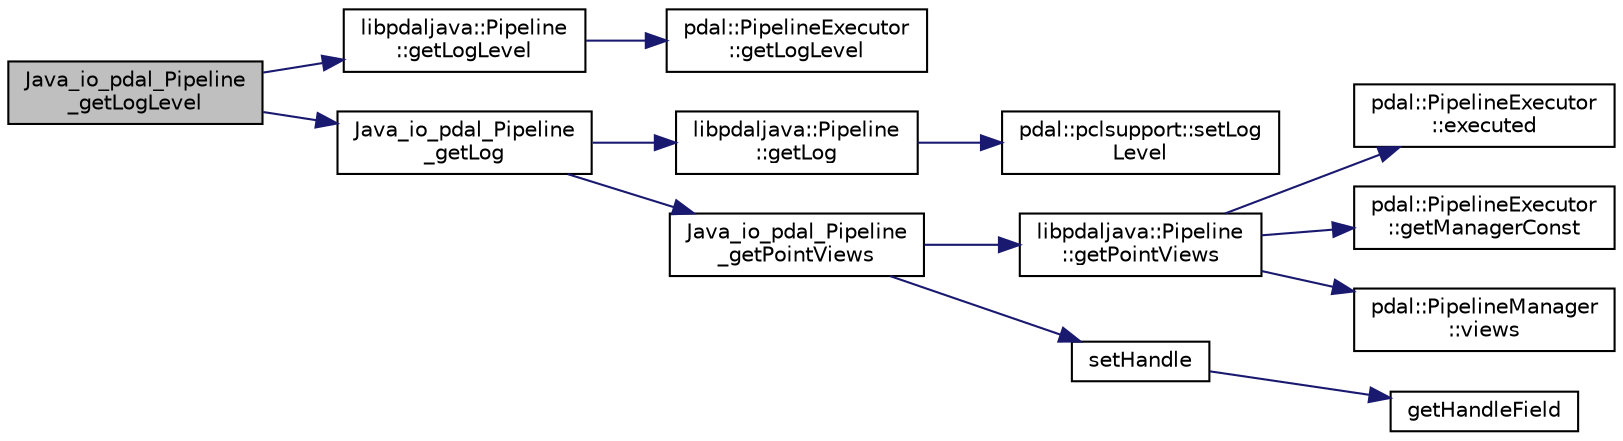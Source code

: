 digraph "Java_io_pdal_Pipeline_getLogLevel"
{
  edge [fontname="Helvetica",fontsize="10",labelfontname="Helvetica",labelfontsize="10"];
  node [fontname="Helvetica",fontsize="10",shape=record];
  rankdir="LR";
  Node1 [label="Java_io_pdal_Pipeline\l_getLogLevel",height=0.2,width=0.4,color="black", fillcolor="grey75", style="filled", fontcolor="black"];
  Node1 -> Node2 [color="midnightblue",fontsize="10",style="solid",fontname="Helvetica"];
  Node2 [label="libpdaljava::Pipeline\l::getLogLevel",height=0.2,width=0.4,color="black", fillcolor="white", style="filled",URL="$classlibpdaljava_1_1Pipeline.html#a28b33c156fd9f1d17a9e1a52191920a7"];
  Node2 -> Node3 [color="midnightblue",fontsize="10",style="solid",fontname="Helvetica"];
  Node3 [label="pdal::PipelineExecutor\l::getLogLevel",height=0.2,width=0.4,color="black", fillcolor="white", style="filled",URL="$classpdal_1_1PipelineExecutor.html#a898cfd90e8724d7face92ec6e58ec010"];
  Node1 -> Node4 [color="midnightblue",fontsize="10",style="solid",fontname="Helvetica"];
  Node4 [label="Java_io_pdal_Pipeline\l_getLog",height=0.2,width=0.4,color="black", fillcolor="white", style="filled",URL="$io__pdal__Pipeline_8cpp.html#a5f3246e321662c6fef50671c277ee500"];
  Node4 -> Node5 [color="midnightblue",fontsize="10",style="solid",fontname="Helvetica"];
  Node5 [label="libpdaljava::Pipeline\l::getLog",height=0.2,width=0.4,color="black", fillcolor="white", style="filled",URL="$classlibpdaljava_1_1Pipeline.html#af10c3641b7cbb4fea40b0f453fb45a29"];
  Node5 -> Node6 [color="midnightblue",fontsize="10",style="solid",fontname="Helvetica"];
  Node6 [label="pdal::pclsupport::setLog\lLevel",height=0.2,width=0.4,color="black", fillcolor="white", style="filled",URL="$namespacepdal_1_1pclsupport.html#a039ae3953bfd61cab329479309c3c8ed"];
  Node4 -> Node7 [color="midnightblue",fontsize="10",style="solid",fontname="Helvetica"];
  Node7 [label="Java_io_pdal_Pipeline\l_getPointViews",height=0.2,width=0.4,color="black", fillcolor="white", style="filled",URL="$io__pdal__Pipeline_8cpp.html#a6d1c246b35dfbc9b84fceb5f08761a6b"];
  Node7 -> Node8 [color="midnightblue",fontsize="10",style="solid",fontname="Helvetica"];
  Node8 [label="libpdaljava::Pipeline\l::getPointViews",height=0.2,width=0.4,color="black", fillcolor="white", style="filled",URL="$classlibpdaljava_1_1Pipeline.html#a4ac34d34f578b53893f21097860deaa6"];
  Node8 -> Node9 [color="midnightblue",fontsize="10",style="solid",fontname="Helvetica"];
  Node9 [label="pdal::PipelineExecutor\l::executed",height=0.2,width=0.4,color="black", fillcolor="white", style="filled",URL="$classpdal_1_1PipelineExecutor.html#a2b06756e02a52c7391de330de01520ce"];
  Node8 -> Node10 [color="midnightblue",fontsize="10",style="solid",fontname="Helvetica"];
  Node10 [label="pdal::PipelineExecutor\l::getManagerConst",height=0.2,width=0.4,color="black", fillcolor="white", style="filled",URL="$classpdal_1_1PipelineExecutor.html#a2d40af9872e5f672dccec303e87c6ddd"];
  Node8 -> Node11 [color="midnightblue",fontsize="10",style="solid",fontname="Helvetica"];
  Node11 [label="pdal::PipelineManager\l::views",height=0.2,width=0.4,color="black", fillcolor="white", style="filled",URL="$classpdal_1_1PipelineManager.html#a50cae2392ec1b66ae023083879020fbc"];
  Node7 -> Node12 [color="midnightblue",fontsize="10",style="solid",fontname="Helvetica"];
  Node12 [label="setHandle",height=0.2,width=0.4,color="black", fillcolor="white", style="filled",URL="$Accessors_8hpp.html#a0096ef2a758f9041ca6424e09c2df937"];
  Node12 -> Node13 [color="midnightblue",fontsize="10",style="solid",fontname="Helvetica"];
  Node13 [label="getHandleField",height=0.2,width=0.4,color="black", fillcolor="white", style="filled",URL="$Accessors_8hpp.html#abf11be145f9b6e8546356546c1f46d88"];
}
